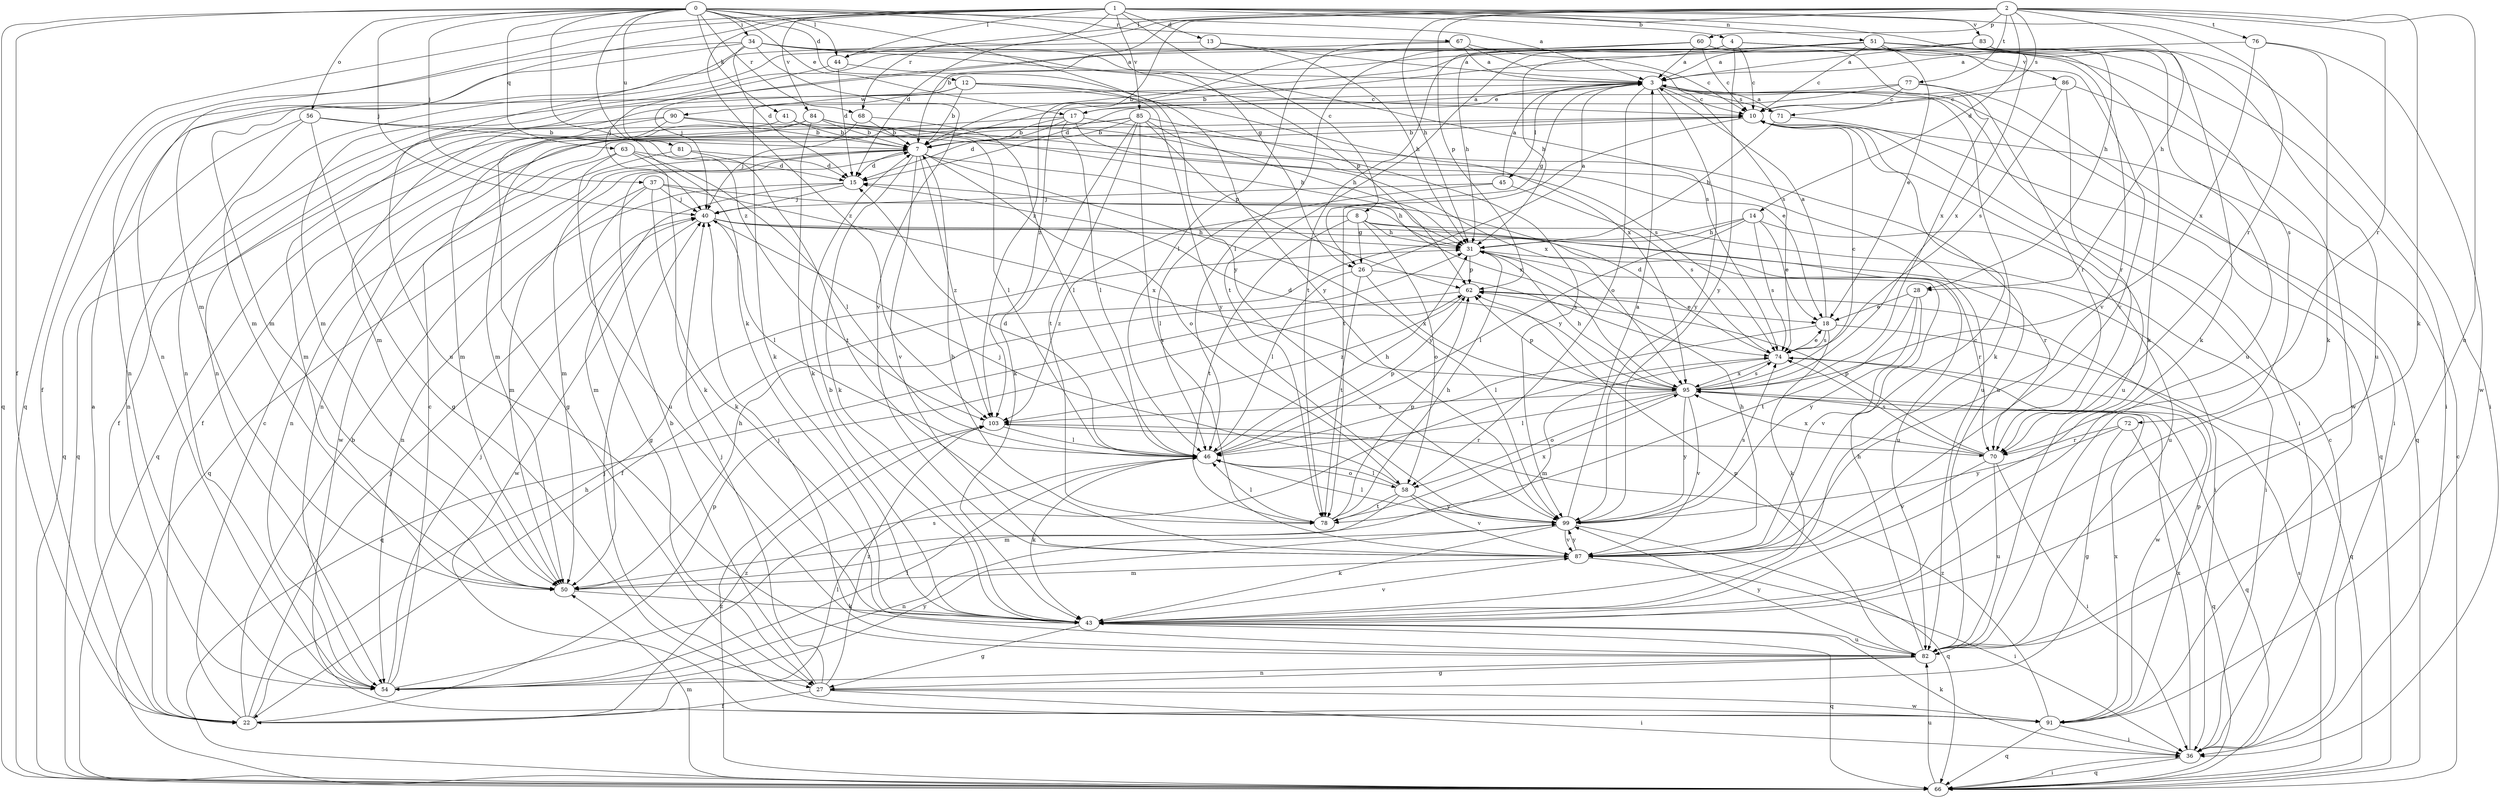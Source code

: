 strict digraph  {
0;
1;
2;
3;
4;
7;
8;
10;
12;
13;
14;
15;
17;
18;
22;
26;
27;
28;
31;
34;
36;
37;
40;
41;
43;
44;
45;
46;
50;
51;
54;
56;
58;
60;
62;
63;
66;
67;
68;
70;
71;
72;
74;
76;
77;
78;
81;
82;
83;
84;
85;
86;
87;
90;
91;
95;
99;
103;
0 -> 3  [label=a];
0 -> 12  [label=d];
0 -> 17  [label=e];
0 -> 22  [label=f];
0 -> 26  [label=g];
0 -> 34  [label=i];
0 -> 37  [label=j];
0 -> 40  [label=j];
0 -> 41  [label=k];
0 -> 43  [label=k];
0 -> 44  [label=l];
0 -> 56  [label=o];
0 -> 63  [label=q];
0 -> 66  [label=q];
0 -> 67  [label=r];
0 -> 68  [label=r];
0 -> 81  [label=u];
0 -> 99  [label=y];
0 -> 103  [label=z];
1 -> 4  [label=b];
1 -> 8  [label=c];
1 -> 13  [label=d];
1 -> 28  [label=h];
1 -> 44  [label=l];
1 -> 50  [label=m];
1 -> 51  [label=n];
1 -> 54  [label=n];
1 -> 66  [label=q];
1 -> 68  [label=r];
1 -> 70  [label=r];
1 -> 83  [label=v];
1 -> 84  [label=v];
1 -> 85  [label=v];
1 -> 103  [label=z];
2 -> 7  [label=b];
2 -> 14  [label=d];
2 -> 15  [label=d];
2 -> 28  [label=h];
2 -> 31  [label=h];
2 -> 43  [label=k];
2 -> 44  [label=l];
2 -> 60  [label=p];
2 -> 62  [label=p];
2 -> 70  [label=r];
2 -> 71  [label=s];
2 -> 76  [label=t];
2 -> 77  [label=t];
2 -> 82  [label=u];
2 -> 103  [label=z];
3 -> 10  [label=c];
3 -> 17  [label=e];
3 -> 26  [label=g];
3 -> 36  [label=i];
3 -> 43  [label=k];
3 -> 45  [label=l];
3 -> 58  [label=o];
3 -> 66  [label=q];
3 -> 71  [label=s];
3 -> 99  [label=y];
4 -> 10  [label=c];
4 -> 31  [label=h];
4 -> 46  [label=l];
4 -> 72  [label=s];
4 -> 78  [label=t];
4 -> 86  [label=v];
4 -> 99  [label=y];
7 -> 15  [label=d];
7 -> 43  [label=k];
7 -> 50  [label=m];
7 -> 58  [label=o];
7 -> 66  [label=q];
7 -> 87  [label=v];
7 -> 95  [label=x];
7 -> 99  [label=y];
7 -> 103  [label=z];
8 -> 26  [label=g];
8 -> 31  [label=h];
8 -> 36  [label=i];
8 -> 58  [label=o];
8 -> 78  [label=t];
8 -> 82  [label=u];
8 -> 103  [label=z];
10 -> 7  [label=b];
10 -> 78  [label=t];
10 -> 82  [label=u];
12 -> 7  [label=b];
12 -> 10  [label=c];
12 -> 43  [label=k];
12 -> 90  [label=w];
12 -> 95  [label=x];
12 -> 99  [label=y];
13 -> 3  [label=a];
13 -> 31  [label=h];
13 -> 50  [label=m];
14 -> 18  [label=e];
14 -> 22  [label=f];
14 -> 31  [label=h];
14 -> 46  [label=l];
14 -> 74  [label=s];
14 -> 82  [label=u];
15 -> 40  [label=j];
15 -> 50  [label=m];
15 -> 54  [label=n];
17 -> 3  [label=a];
17 -> 7  [label=b];
17 -> 15  [label=d];
17 -> 46  [label=l];
17 -> 50  [label=m];
17 -> 82  [label=u];
17 -> 95  [label=x];
18 -> 3  [label=a];
18 -> 43  [label=k];
18 -> 46  [label=l];
18 -> 66  [label=q];
18 -> 74  [label=s];
22 -> 3  [label=a];
22 -> 7  [label=b];
22 -> 10  [label=c];
22 -> 31  [label=h];
22 -> 40  [label=j];
22 -> 46  [label=l];
22 -> 62  [label=p];
22 -> 103  [label=z];
26 -> 3  [label=a];
26 -> 46  [label=l];
26 -> 74  [label=s];
26 -> 78  [label=t];
26 -> 95  [label=x];
27 -> 7  [label=b];
27 -> 22  [label=f];
27 -> 36  [label=i];
27 -> 40  [label=j];
27 -> 91  [label=w];
27 -> 103  [label=z];
28 -> 18  [label=e];
28 -> 78  [label=t];
28 -> 87  [label=v];
28 -> 99  [label=y];
31 -> 62  [label=p];
31 -> 70  [label=r];
34 -> 3  [label=a];
34 -> 15  [label=d];
34 -> 22  [label=f];
34 -> 54  [label=n];
34 -> 62  [label=p];
34 -> 74  [label=s];
34 -> 82  [label=u];
34 -> 87  [label=v];
36 -> 10  [label=c];
36 -> 43  [label=k];
36 -> 66  [label=q];
36 -> 95  [label=x];
37 -> 27  [label=g];
37 -> 31  [label=h];
37 -> 40  [label=j];
37 -> 43  [label=k];
37 -> 50  [label=m];
37 -> 95  [label=x];
40 -> 31  [label=h];
40 -> 36  [label=i];
40 -> 46  [label=l];
40 -> 70  [label=r];
40 -> 91  [label=w];
41 -> 7  [label=b];
41 -> 22  [label=f];
41 -> 46  [label=l];
43 -> 7  [label=b];
43 -> 27  [label=g];
43 -> 66  [label=q];
43 -> 82  [label=u];
43 -> 87  [label=v];
44 -> 15  [label=d];
44 -> 40  [label=j];
44 -> 99  [label=y];
45 -> 3  [label=a];
45 -> 40  [label=j];
45 -> 46  [label=l];
45 -> 74  [label=s];
46 -> 15  [label=d];
46 -> 31  [label=h];
46 -> 43  [label=k];
46 -> 58  [label=o];
46 -> 62  [label=p];
50 -> 31  [label=h];
50 -> 43  [label=k];
51 -> 3  [label=a];
51 -> 7  [label=b];
51 -> 10  [label=c];
51 -> 18  [label=e];
51 -> 31  [label=h];
51 -> 36  [label=i];
51 -> 43  [label=k];
51 -> 54  [label=n];
51 -> 78  [label=t];
51 -> 82  [label=u];
51 -> 87  [label=v];
51 -> 95  [label=x];
54 -> 10  [label=c];
54 -> 40  [label=j];
54 -> 46  [label=l];
54 -> 74  [label=s];
54 -> 99  [label=y];
56 -> 7  [label=b];
56 -> 18  [label=e];
56 -> 27  [label=g];
56 -> 54  [label=n];
56 -> 66  [label=q];
58 -> 40  [label=j];
58 -> 46  [label=l];
58 -> 50  [label=m];
58 -> 78  [label=t];
58 -> 87  [label=v];
58 -> 99  [label=y];
60 -> 3  [label=a];
60 -> 10  [label=c];
60 -> 40  [label=j];
60 -> 50  [label=m];
60 -> 87  [label=v];
60 -> 95  [label=x];
60 -> 103  [label=z];
62 -> 18  [label=e];
62 -> 66  [label=q];
62 -> 103  [label=z];
63 -> 15  [label=d];
63 -> 43  [label=k];
63 -> 46  [label=l];
63 -> 54  [label=n];
63 -> 82  [label=u];
66 -> 10  [label=c];
66 -> 36  [label=i];
66 -> 50  [label=m];
66 -> 74  [label=s];
66 -> 82  [label=u];
66 -> 103  [label=z];
67 -> 3  [label=a];
67 -> 10  [label=c];
67 -> 46  [label=l];
67 -> 50  [label=m];
67 -> 74  [label=s];
68 -> 7  [label=b];
68 -> 40  [label=j];
68 -> 46  [label=l];
70 -> 36  [label=i];
70 -> 62  [label=p];
70 -> 74  [label=s];
70 -> 82  [label=u];
70 -> 87  [label=v];
70 -> 95  [label=x];
71 -> 3  [label=a];
71 -> 31  [label=h];
71 -> 66  [label=q];
72 -> 27  [label=g];
72 -> 66  [label=q];
72 -> 70  [label=r];
72 -> 99  [label=y];
74 -> 15  [label=d];
74 -> 18  [label=e];
74 -> 50  [label=m];
74 -> 91  [label=w];
74 -> 95  [label=x];
76 -> 3  [label=a];
76 -> 43  [label=k];
76 -> 91  [label=w];
76 -> 95  [label=x];
77 -> 10  [label=c];
77 -> 15  [label=d];
77 -> 36  [label=i];
77 -> 50  [label=m];
77 -> 70  [label=r];
78 -> 31  [label=h];
78 -> 46  [label=l];
78 -> 62  [label=p];
78 -> 95  [label=x];
81 -> 15  [label=d];
81 -> 78  [label=t];
81 -> 91  [label=w];
82 -> 27  [label=g];
82 -> 31  [label=h];
82 -> 40  [label=j];
82 -> 54  [label=n];
82 -> 62  [label=p];
82 -> 99  [label=y];
83 -> 3  [label=a];
83 -> 7  [label=b];
83 -> 36  [label=i];
83 -> 43  [label=k];
83 -> 54  [label=n];
83 -> 82  [label=u];
84 -> 7  [label=b];
84 -> 31  [label=h];
84 -> 43  [label=k];
84 -> 50  [label=m];
84 -> 66  [label=q];
84 -> 82  [label=u];
85 -> 7  [label=b];
85 -> 22  [label=f];
85 -> 31  [label=h];
85 -> 43  [label=k];
85 -> 54  [label=n];
85 -> 62  [label=p];
85 -> 78  [label=t];
85 -> 87  [label=v];
85 -> 99  [label=y];
86 -> 10  [label=c];
86 -> 70  [label=r];
86 -> 74  [label=s];
86 -> 91  [label=w];
87 -> 7  [label=b];
87 -> 10  [label=c];
87 -> 31  [label=h];
87 -> 36  [label=i];
87 -> 50  [label=m];
87 -> 99  [label=y];
90 -> 7  [label=b];
90 -> 27  [label=g];
90 -> 50  [label=m];
90 -> 66  [label=q];
90 -> 74  [label=s];
91 -> 36  [label=i];
91 -> 40  [label=j];
91 -> 62  [label=p];
91 -> 66  [label=q];
91 -> 95  [label=x];
91 -> 103  [label=z];
95 -> 10  [label=c];
95 -> 15  [label=d];
95 -> 31  [label=h];
95 -> 46  [label=l];
95 -> 58  [label=o];
95 -> 62  [label=p];
95 -> 66  [label=q];
95 -> 74  [label=s];
95 -> 87  [label=v];
95 -> 99  [label=y];
95 -> 103  [label=z];
99 -> 3  [label=a];
99 -> 43  [label=k];
99 -> 46  [label=l];
99 -> 54  [label=n];
99 -> 66  [label=q];
99 -> 74  [label=s];
99 -> 87  [label=v];
103 -> 46  [label=l];
103 -> 70  [label=r];
}
